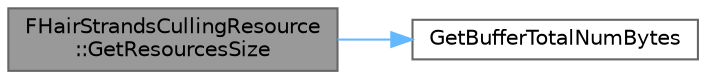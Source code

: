 digraph "FHairStrandsCullingResource::GetResourcesSize"
{
 // INTERACTIVE_SVG=YES
 // LATEX_PDF_SIZE
  bgcolor="transparent";
  edge [fontname=Helvetica,fontsize=10,labelfontname=Helvetica,labelfontsize=10];
  node [fontname=Helvetica,fontsize=10,shape=box,height=0.2,width=0.4];
  rankdir="LR";
  Node1 [id="Node000001",label="FHairStrandsCullingResource\l::GetResourcesSize",height=0.2,width=0.4,color="gray40", fillcolor="grey60", style="filled", fontcolor="black",tooltip=" "];
  Node1 -> Node2 [id="edge1_Node000001_Node000002",color="steelblue1",style="solid",tooltip=" "];
  Node2 [id="Node000002",label="GetBufferTotalNumBytes",height=0.2,width=0.4,color="grey40", fillcolor="white", style="filled",URL="$d0/d70/GroomResources_8h.html#a75d10451114e69d868e5cc6546e9ac44",tooltip=" "];
}

